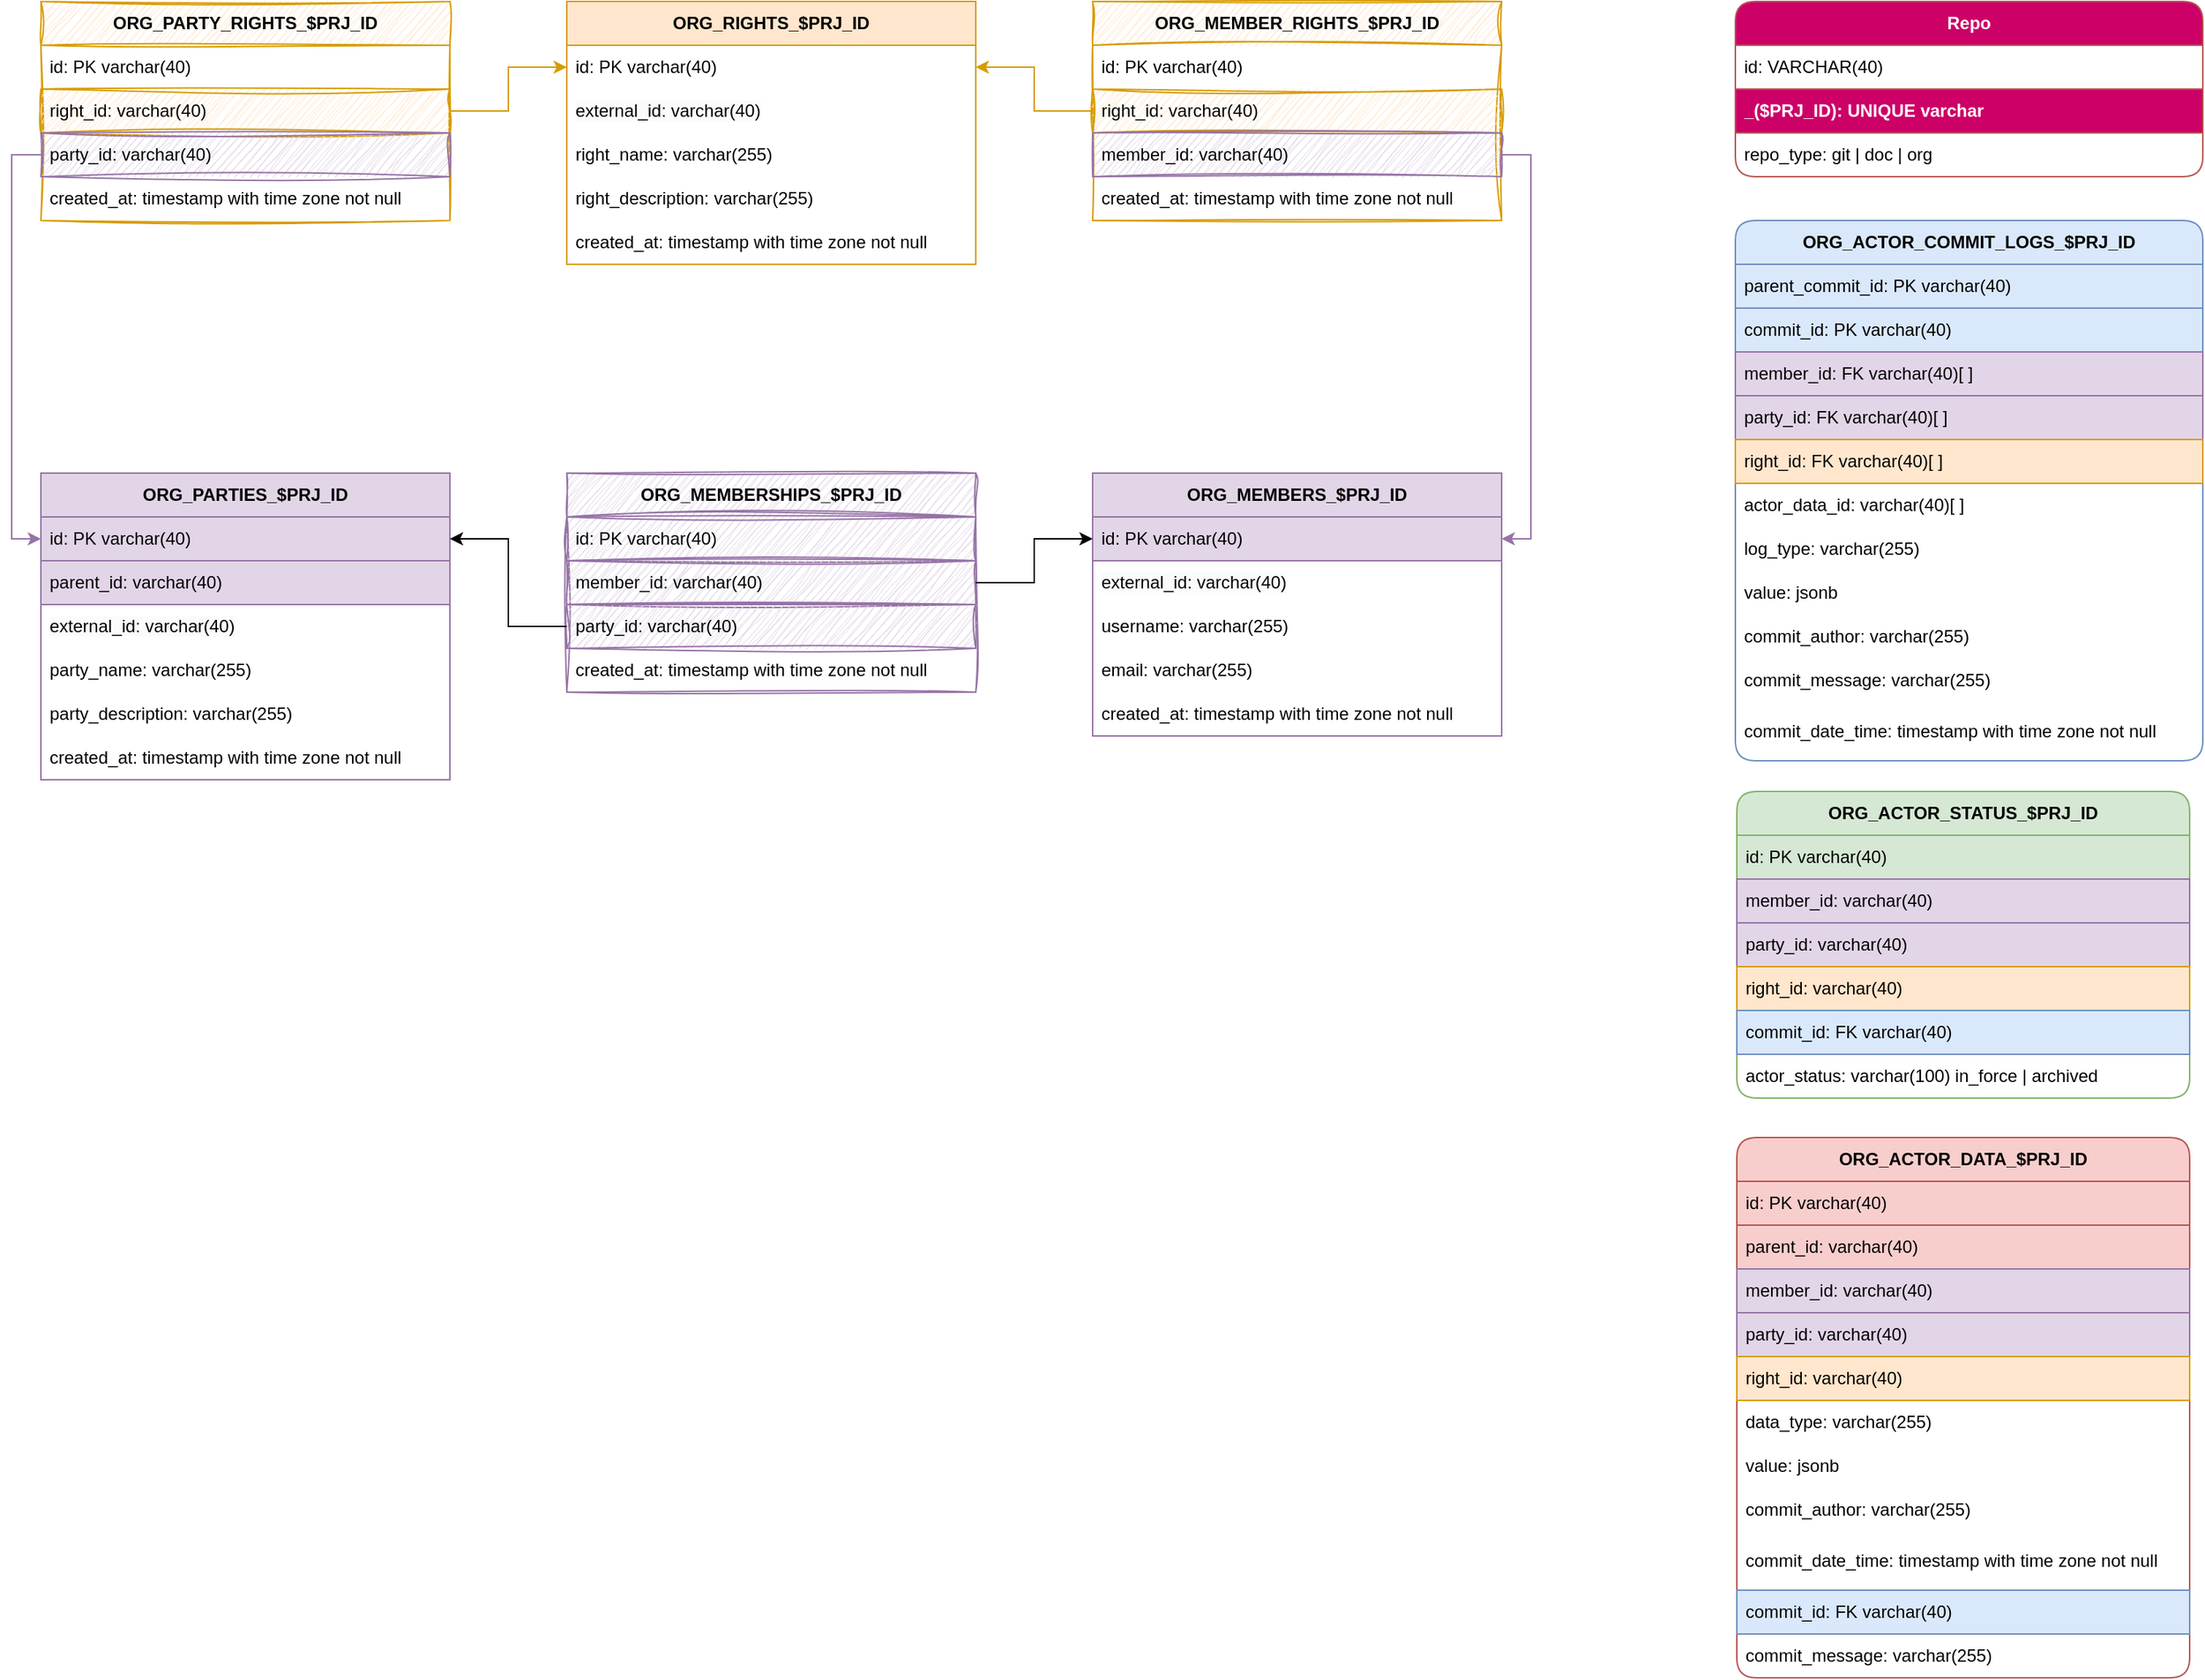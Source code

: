 <mxfile version="24.0.7" type="google">
  <diagram name="Page-1" id="aId3SpYGn_yyfB6TO5XA">
    <mxGraphModel grid="1" page="1" gridSize="10" guides="1" tooltips="1" connect="1" arrows="1" fold="1" pageScale="1" pageWidth="827" pageHeight="1169" math="0" shadow="0">
      <root>
        <mxCell id="0" />
        <mxCell id="1" parent="0" />
        <mxCell id="HaXCR05eftYZG-R4wrwo-1" value="&lt;b&gt;&lt;font color=&quot;#ffffff&quot;&gt;Repo&lt;/font&gt;&lt;/b&gt;" style="swimlane;fontStyle=0;childLayout=stackLayout;horizontal=1;startSize=30;horizontalStack=0;resizeParent=1;resizeParentMax=0;resizeLast=0;collapsible=1;marginBottom=0;whiteSpace=wrap;html=1;fillColor=#CC0066;strokeColor=#b85450;rounded=1;" vertex="1" parent="1">
          <mxGeometry x="1240" y="-630" width="320" height="120" as="geometry" />
        </mxCell>
        <mxCell id="HaXCR05eftYZG-R4wrwo-2" value="id: VARCHAR(40)" style="text;strokeColor=none;fillColor=none;align=left;verticalAlign=middle;spacingLeft=4;spacingRight=4;overflow=hidden;points=[[0,0.5],[1,0.5]];portConstraint=eastwest;rotatable=0;whiteSpace=wrap;html=1;" vertex="1" parent="HaXCR05eftYZG-R4wrwo-1">
          <mxGeometry y="30" width="320" height="30" as="geometry" />
        </mxCell>
        <mxCell id="HaXCR05eftYZG-R4wrwo-4" value="&lt;b&gt;&lt;font color=&quot;#ffffff&quot;&gt;_($PRJ_ID): UNIQUE varchar&lt;/font&gt;&lt;/b&gt;" style="text;strokeColor=#b85450;fillColor=#CC0066;align=left;verticalAlign=middle;spacingLeft=4;spacingRight=4;overflow=hidden;points=[[0,0.5],[1,0.5]];portConstraint=eastwest;rotatable=0;whiteSpace=wrap;html=1;" vertex="1" parent="HaXCR05eftYZG-R4wrwo-1">
          <mxGeometry y="60" width="320" height="30" as="geometry" />
        </mxCell>
        <mxCell id="HaXCR05eftYZG-R4wrwo-9" value="repo_type: git | doc | org" style="text;strokeColor=none;fillColor=none;align=left;verticalAlign=middle;spacingLeft=4;spacingRight=4;overflow=hidden;points=[[0,0.5],[1,0.5]];portConstraint=eastwest;rotatable=0;whiteSpace=wrap;html=1;" vertex="1" parent="HaXCR05eftYZG-R4wrwo-1">
          <mxGeometry y="90" width="320" height="30" as="geometry" />
        </mxCell>
        <mxCell id="HaXCR05eftYZG-R4wrwo-10" value="&lt;b&gt;ORG_RIGHTS_$PRJ_ID&lt;/b&gt;" style="swimlane;fontStyle=0;childLayout=stackLayout;horizontal=1;startSize=30;horizontalStack=0;resizeParent=1;resizeParentMax=0;resizeLast=0;collapsible=1;marginBottom=0;whiteSpace=wrap;html=1;fillColor=#ffe6cc;strokeColor=#d79b00;" vertex="1" parent="1">
          <mxGeometry x="440" y="-630" width="280" height="180" as="geometry" />
        </mxCell>
        <mxCell id="HaXCR05eftYZG-R4wrwo-11" value="id: PK varchar(40)" style="text;strokeColor=none;fillColor=none;align=left;verticalAlign=middle;spacingLeft=4;spacingRight=4;overflow=hidden;points=[[0,0.5],[1,0.5]];portConstraint=eastwest;rotatable=0;whiteSpace=wrap;html=1;" vertex="1" parent="HaXCR05eftYZG-R4wrwo-10">
          <mxGeometry y="30" width="280" height="30" as="geometry" />
        </mxCell>
        <mxCell id="HaXCR05eftYZG-R4wrwo-15" value="&lt;span style=&quot;color: rgb(0, 0, 0); font-family: Helvetica; font-size: 12px; font-style: normal; font-variant-ligatures: normal; font-variant-caps: normal; font-weight: 400; letter-spacing: normal; orphans: 2; text-align: left; text-indent: 0px; text-transform: none; widows: 2; word-spacing: 0px; -webkit-text-stroke-width: 0px; background-color: rgb(251, 251, 251); text-decoration-thickness: initial; text-decoration-style: initial; text-decoration-color: initial; float: none; display: inline !important;&quot;&gt;external_id: varchar(40)&lt;/span&gt;" style="text;strokeColor=none;fillColor=none;align=left;verticalAlign=middle;spacingLeft=4;spacingRight=4;overflow=hidden;points=[[0,0.5],[1,0.5]];portConstraint=eastwest;rotatable=0;whiteSpace=wrap;html=1;" vertex="1" parent="HaXCR05eftYZG-R4wrwo-10">
          <mxGeometry y="60" width="280" height="30" as="geometry" />
        </mxCell>
        <mxCell id="HaXCR05eftYZG-R4wrwo-16" value="right_name: varchar(255)" style="text;strokeColor=none;fillColor=none;align=left;verticalAlign=middle;spacingLeft=4;spacingRight=4;overflow=hidden;points=[[0,0.5],[1,0.5]];portConstraint=eastwest;rotatable=0;whiteSpace=wrap;html=1;" vertex="1" parent="HaXCR05eftYZG-R4wrwo-10">
          <mxGeometry y="90" width="280" height="30" as="geometry" />
        </mxCell>
        <mxCell id="HaXCR05eftYZG-R4wrwo-17" value="right_description: varchar(255)" style="text;strokeColor=none;fillColor=none;align=left;verticalAlign=middle;spacingLeft=4;spacingRight=4;overflow=hidden;points=[[0,0.5],[1,0.5]];portConstraint=eastwest;rotatable=0;whiteSpace=wrap;html=1;" vertex="1" parent="HaXCR05eftYZG-R4wrwo-10">
          <mxGeometry y="120" width="280" height="30" as="geometry" />
        </mxCell>
        <mxCell id="HaXCR05eftYZG-R4wrwo-18" value="created_at: timestamp with time zone not null" style="text;strokeColor=none;fillColor=none;align=left;verticalAlign=middle;spacingLeft=4;spacingRight=4;overflow=hidden;points=[[0,0.5],[1,0.5]];portConstraint=eastwest;rotatable=0;whiteSpace=wrap;html=1;" vertex="1" parent="HaXCR05eftYZG-R4wrwo-10">
          <mxGeometry y="150" width="280" height="30" as="geometry" />
        </mxCell>
        <mxCell id="HaXCR05eftYZG-R4wrwo-19" value="&lt;b&gt;ORG_PARTIES_$PRJ_ID&lt;/b&gt;" style="swimlane;fontStyle=0;childLayout=stackLayout;horizontal=1;startSize=30;horizontalStack=0;resizeParent=1;resizeParentMax=0;resizeLast=0;collapsible=1;marginBottom=0;whiteSpace=wrap;html=1;fillColor=#e1d5e7;strokeColor=#9673a6;" vertex="1" parent="1">
          <mxGeometry x="80" y="-307" width="280" height="210" as="geometry" />
        </mxCell>
        <mxCell id="HaXCR05eftYZG-R4wrwo-20" value="id: PK varchar(40)" style="text;strokeColor=#9673a6;fillColor=#e1d5e7;align=left;verticalAlign=middle;spacingLeft=4;spacingRight=4;overflow=hidden;points=[[0,0.5],[1,0.5]];portConstraint=eastwest;rotatable=0;whiteSpace=wrap;html=1;" vertex="1" parent="HaXCR05eftYZG-R4wrwo-19">
          <mxGeometry y="30" width="280" height="30" as="geometry" />
        </mxCell>
        <mxCell id="HaXCR05eftYZG-R4wrwo-26" value="parent_id: varchar(40)" style="text;strokeColor=#9673a6;fillColor=#e1d5e7;align=left;verticalAlign=middle;spacingLeft=4;spacingRight=4;overflow=hidden;points=[[0,0.5],[1,0.5]];portConstraint=eastwest;rotatable=0;whiteSpace=wrap;html=1;" vertex="1" parent="HaXCR05eftYZG-R4wrwo-19">
          <mxGeometry y="60" width="280" height="30" as="geometry" />
        </mxCell>
        <mxCell id="HaXCR05eftYZG-R4wrwo-22" value="&lt;span style=&quot;color: rgb(0, 0, 0); font-family: Helvetica; font-size: 12px; font-style: normal; font-variant-ligatures: normal; font-variant-caps: normal; font-weight: 400; letter-spacing: normal; orphans: 2; text-align: left; text-indent: 0px; text-transform: none; widows: 2; word-spacing: 0px; -webkit-text-stroke-width: 0px; background-color: rgb(251, 251, 251); text-decoration-thickness: initial; text-decoration-style: initial; text-decoration-color: initial; float: none; display: inline !important;&quot;&gt;external_id: varchar(40)&lt;/span&gt;" style="text;strokeColor=none;fillColor=none;align=left;verticalAlign=middle;spacingLeft=4;spacingRight=4;overflow=hidden;points=[[0,0.5],[1,0.5]];portConstraint=eastwest;rotatable=0;whiteSpace=wrap;html=1;" vertex="1" parent="HaXCR05eftYZG-R4wrwo-19">
          <mxGeometry y="90" width="280" height="30" as="geometry" />
        </mxCell>
        <mxCell id="HaXCR05eftYZG-R4wrwo-23" value="party_name: varchar(255)" style="text;strokeColor=none;fillColor=none;align=left;verticalAlign=middle;spacingLeft=4;spacingRight=4;overflow=hidden;points=[[0,0.5],[1,0.5]];portConstraint=eastwest;rotatable=0;whiteSpace=wrap;html=1;" vertex="1" parent="HaXCR05eftYZG-R4wrwo-19">
          <mxGeometry y="120" width="280" height="30" as="geometry" />
        </mxCell>
        <mxCell id="HaXCR05eftYZG-R4wrwo-24" value="party_description: varchar(255)" style="text;strokeColor=none;fillColor=none;align=left;verticalAlign=middle;spacingLeft=4;spacingRight=4;overflow=hidden;points=[[0,0.5],[1,0.5]];portConstraint=eastwest;rotatable=0;whiteSpace=wrap;html=1;" vertex="1" parent="HaXCR05eftYZG-R4wrwo-19">
          <mxGeometry y="150" width="280" height="30" as="geometry" />
        </mxCell>
        <mxCell id="HaXCR05eftYZG-R4wrwo-25" value="created_at: timestamp with time zone not null" style="text;strokeColor=none;fillColor=none;align=left;verticalAlign=middle;spacingLeft=4;spacingRight=4;overflow=hidden;points=[[0,0.5],[1,0.5]];portConstraint=eastwest;rotatable=0;whiteSpace=wrap;html=1;" vertex="1" parent="HaXCR05eftYZG-R4wrwo-19">
          <mxGeometry y="180" width="280" height="30" as="geometry" />
        </mxCell>
        <mxCell id="HaXCR05eftYZG-R4wrwo-27" value="&lt;b&gt;ORG_PARTY_RIGHTS_$PRJ_ID&lt;/b&gt;" style="swimlane;fontStyle=0;childLayout=stackLayout;horizontal=1;startSize=30;horizontalStack=0;resizeParent=1;resizeParentMax=0;resizeLast=0;collapsible=1;marginBottom=0;whiteSpace=wrap;html=1;fillColor=#ffe6cc;strokeColor=#d79b00;sketch=1;curveFitting=1;jiggle=2;" vertex="1" parent="1">
          <mxGeometry x="80" y="-630" width="280" height="150" as="geometry" />
        </mxCell>
        <mxCell id="HaXCR05eftYZG-R4wrwo-28" value="id: PK varchar(40)" style="text;strokeColor=none;fillColor=none;align=left;verticalAlign=middle;spacingLeft=4;spacingRight=4;overflow=hidden;points=[[0,0.5],[1,0.5]];portConstraint=eastwest;rotatable=0;whiteSpace=wrap;html=1;sketch=1;curveFitting=1;jiggle=2;" vertex="1" parent="HaXCR05eftYZG-R4wrwo-27">
          <mxGeometry y="30" width="280" height="30" as="geometry" />
        </mxCell>
        <mxCell id="HaXCR05eftYZG-R4wrwo-32" value="right_id: varchar(40)" style="text;strokeColor=#d79b00;fillColor=#ffe6cc;align=left;verticalAlign=middle;spacingLeft=4;spacingRight=4;overflow=hidden;points=[[0,0.5],[1,0.5]];portConstraint=eastwest;rotatable=0;whiteSpace=wrap;html=1;sketch=1;curveFitting=1;jiggle=2;" vertex="1" parent="HaXCR05eftYZG-R4wrwo-27">
          <mxGeometry y="60" width="280" height="30" as="geometry" />
        </mxCell>
        <mxCell id="HaXCR05eftYZG-R4wrwo-31" value="party_id: varchar(40)" style="text;strokeColor=#9673a6;fillColor=#e1d5e7;align=left;verticalAlign=middle;spacingLeft=4;spacingRight=4;overflow=hidden;points=[[0,0.5],[1,0.5]];portConstraint=eastwest;rotatable=0;whiteSpace=wrap;html=1;sketch=1;curveFitting=1;jiggle=2;" vertex="1" parent="HaXCR05eftYZG-R4wrwo-27">
          <mxGeometry y="90" width="280" height="30" as="geometry" />
        </mxCell>
        <mxCell id="HaXCR05eftYZG-R4wrwo-34" value="created_at: timestamp with time zone not null" style="text;strokeColor=none;fillColor=none;align=left;verticalAlign=middle;spacingLeft=4;spacingRight=4;overflow=hidden;points=[[0,0.5],[1,0.5]];portConstraint=eastwest;rotatable=0;whiteSpace=wrap;html=1;sketch=1;curveFitting=1;jiggle=2;" vertex="1" parent="HaXCR05eftYZG-R4wrwo-27">
          <mxGeometry y="120" width="280" height="30" as="geometry" />
        </mxCell>
        <mxCell id="HaXCR05eftYZG-R4wrwo-35" value="&lt;b&gt;ORG_MEMBERS_$PRJ_ID&lt;/b&gt;" style="swimlane;fontStyle=0;childLayout=stackLayout;horizontal=1;startSize=30;horizontalStack=0;resizeParent=1;resizeParentMax=0;resizeLast=0;collapsible=1;marginBottom=0;whiteSpace=wrap;html=1;fillColor=#e1d5e7;strokeColor=#9673a6;" vertex="1" parent="1">
          <mxGeometry x="800" y="-307" width="280" height="180" as="geometry" />
        </mxCell>
        <mxCell id="HaXCR05eftYZG-R4wrwo-36" value="id: PK varchar(40)" style="text;strokeColor=#9673a6;fillColor=#e1d5e7;align=left;verticalAlign=middle;spacingLeft=4;spacingRight=4;overflow=hidden;points=[[0,0.5],[1,0.5]];portConstraint=eastwest;rotatable=0;whiteSpace=wrap;html=1;" vertex="1" parent="HaXCR05eftYZG-R4wrwo-35">
          <mxGeometry y="30" width="280" height="30" as="geometry" />
        </mxCell>
        <mxCell id="HaXCR05eftYZG-R4wrwo-41" value="&lt;span style=&quot;color: rgb(0, 0, 0); font-family: Helvetica; font-size: 12px; font-style: normal; font-variant-ligatures: normal; font-variant-caps: normal; font-weight: 400; letter-spacing: normal; orphans: 2; text-align: left; text-indent: 0px; text-transform: none; widows: 2; word-spacing: 0px; -webkit-text-stroke-width: 0px; background-color: rgb(251, 251, 251); text-decoration-thickness: initial; text-decoration-style: initial; text-decoration-color: initial; float: none; display: inline !important;&quot;&gt;external_id: varchar(40)&lt;/span&gt;" style="text;strokeColor=none;fillColor=none;align=left;verticalAlign=middle;spacingLeft=4;spacingRight=4;overflow=hidden;points=[[0,0.5],[1,0.5]];portConstraint=eastwest;rotatable=0;whiteSpace=wrap;html=1;" vertex="1" parent="HaXCR05eftYZG-R4wrwo-35">
          <mxGeometry y="60" width="280" height="30" as="geometry" />
        </mxCell>
        <mxCell id="HaXCR05eftYZG-R4wrwo-38" value="username: varchar(255)" style="text;strokeColor=none;fillColor=none;align=left;verticalAlign=middle;spacingLeft=4;spacingRight=4;overflow=hidden;points=[[0,0.5],[1,0.5]];portConstraint=eastwest;rotatable=0;whiteSpace=wrap;html=1;" vertex="1" parent="HaXCR05eftYZG-R4wrwo-35">
          <mxGeometry y="90" width="280" height="30" as="geometry" />
        </mxCell>
        <mxCell id="HaXCR05eftYZG-R4wrwo-39" value="email: varchar(255)" style="text;strokeColor=none;fillColor=none;align=left;verticalAlign=middle;spacingLeft=4;spacingRight=4;overflow=hidden;points=[[0,0.5],[1,0.5]];portConstraint=eastwest;rotatable=0;whiteSpace=wrap;html=1;" vertex="1" parent="HaXCR05eftYZG-R4wrwo-35">
          <mxGeometry y="120" width="280" height="30" as="geometry" />
        </mxCell>
        <mxCell id="HaXCR05eftYZG-R4wrwo-40" value="created_at: timestamp with time zone not null" style="text;strokeColor=none;fillColor=none;align=left;verticalAlign=middle;spacingLeft=4;spacingRight=4;overflow=hidden;points=[[0,0.5],[1,0.5]];portConstraint=eastwest;rotatable=0;whiteSpace=wrap;html=1;" vertex="1" parent="HaXCR05eftYZG-R4wrwo-35">
          <mxGeometry y="150" width="280" height="30" as="geometry" />
        </mxCell>
        <mxCell id="HaXCR05eftYZG-R4wrwo-42" value="&lt;b&gt;ORG_MEMBER_RIGHTS_$PRJ_ID&lt;/b&gt;" style="swimlane;fontStyle=0;childLayout=stackLayout;horizontal=1;startSize=30;horizontalStack=0;resizeParent=1;resizeParentMax=0;resizeLast=0;collapsible=1;marginBottom=0;whiteSpace=wrap;html=1;fillColor=#ffe6cc;strokeColor=#d79b00;sketch=1;curveFitting=1;jiggle=2;" vertex="1" parent="1">
          <mxGeometry x="800" y="-630" width="280" height="150" as="geometry" />
        </mxCell>
        <mxCell id="HaXCR05eftYZG-R4wrwo-43" value="id: PK varchar(40)" style="text;strokeColor=none;fillColor=none;align=left;verticalAlign=middle;spacingLeft=4;spacingRight=4;overflow=hidden;points=[[0,0.5],[1,0.5]];portConstraint=eastwest;rotatable=0;whiteSpace=wrap;html=1;sketch=1;curveFitting=1;jiggle=2;" vertex="1" parent="HaXCR05eftYZG-R4wrwo-42">
          <mxGeometry y="30" width="280" height="30" as="geometry" />
        </mxCell>
        <mxCell id="HaXCR05eftYZG-R4wrwo-46" value="right_id: varchar(40)" style="text;strokeColor=#d79b00;fillColor=#ffe6cc;align=left;verticalAlign=middle;spacingLeft=4;spacingRight=4;overflow=hidden;points=[[0,0.5],[1,0.5]];portConstraint=eastwest;rotatable=0;whiteSpace=wrap;html=1;sketch=1;curveFitting=1;jiggle=2;" vertex="1" parent="HaXCR05eftYZG-R4wrwo-42">
          <mxGeometry y="60" width="280" height="30" as="geometry" />
        </mxCell>
        <mxCell id="HaXCR05eftYZG-R4wrwo-45" value="&lt;span style=&quot;color: rgb(0, 0, 0); font-family: Helvetica; font-size: 12px; font-style: normal; font-variant-ligatures: normal; font-variant-caps: normal; font-weight: 400; letter-spacing: normal; orphans: 2; text-align: left; text-indent: 0px; text-transform: none; widows: 2; word-spacing: 0px; -webkit-text-stroke-width: 0px; text-decoration-thickness: initial; text-decoration-style: initial; text-decoration-color: initial; float: none; display: inline !important;&quot;&gt;member_id: varchar(40)&lt;/span&gt;" style="text;strokeColor=#9673a6;fillColor=#e1d5e7;align=left;verticalAlign=middle;spacingLeft=4;spacingRight=4;overflow=hidden;points=[[0,0.5],[1,0.5]];portConstraint=eastwest;rotatable=0;whiteSpace=wrap;html=1;sketch=1;curveFitting=1;jiggle=2;" vertex="1" parent="HaXCR05eftYZG-R4wrwo-42">
          <mxGeometry y="90" width="280" height="30" as="geometry" />
        </mxCell>
        <mxCell id="HaXCR05eftYZG-R4wrwo-48" value="created_at: timestamp with time zone not null" style="text;strokeColor=none;fillColor=none;align=left;verticalAlign=middle;spacingLeft=4;spacingRight=4;overflow=hidden;points=[[0,0.5],[1,0.5]];portConstraint=eastwest;rotatable=0;whiteSpace=wrap;html=1;sketch=1;curveFitting=1;jiggle=2;" vertex="1" parent="HaXCR05eftYZG-R4wrwo-42">
          <mxGeometry y="120" width="280" height="30" as="geometry" />
        </mxCell>
        <mxCell id="HaXCR05eftYZG-R4wrwo-55" value="&lt;b&gt;ORG_ACTOR_STATUS_$PRJ_ID&lt;/b&gt;" style="swimlane;fontStyle=0;childLayout=stackLayout;horizontal=1;startSize=30;horizontalStack=0;resizeParent=1;resizeParentMax=0;resizeLast=0;collapsible=1;marginBottom=0;whiteSpace=wrap;html=1;fillColor=#d5e8d4;strokeColor=#82b366;rounded=1;" vertex="1" parent="1">
          <mxGeometry x="1241" y="-89" width="310" height="210" as="geometry" />
        </mxCell>
        <mxCell id="HaXCR05eftYZG-R4wrwo-56" value="id: PK varchar(40)" style="text;strokeColor=#82b366;fillColor=#d5e8d4;align=left;verticalAlign=middle;spacingLeft=4;spacingRight=4;overflow=hidden;points=[[0,0.5],[1,0.5]];portConstraint=eastwest;rotatable=0;whiteSpace=wrap;html=1;" vertex="1" parent="HaXCR05eftYZG-R4wrwo-55">
          <mxGeometry y="30" width="310" height="30" as="geometry" />
        </mxCell>
        <mxCell id="HaXCR05eftYZG-R4wrwo-58" value="&lt;span style=&quot;color: rgb(0, 0, 0); font-family: Helvetica; font-size: 12px; font-style: normal; font-variant-ligatures: normal; font-variant-caps: normal; font-weight: 400; letter-spacing: normal; orphans: 2; text-align: left; text-indent: 0px; text-transform: none; widows: 2; word-spacing: 0px; -webkit-text-stroke-width: 0px; text-decoration-thickness: initial; text-decoration-style: initial; text-decoration-color: initial; float: none; display: inline !important;&quot;&gt;member_id: varchar(40)&lt;/span&gt;" style="text;strokeColor=#9673a6;fillColor=#e1d5e7;align=left;verticalAlign=middle;spacingLeft=4;spacingRight=4;overflow=hidden;points=[[0,0.5],[1,0.5]];portConstraint=eastwest;rotatable=0;whiteSpace=wrap;html=1;" vertex="1" parent="HaXCR05eftYZG-R4wrwo-55">
          <mxGeometry y="60" width="310" height="30" as="geometry" />
        </mxCell>
        <mxCell id="HaXCR05eftYZG-R4wrwo-59" value="party_id: varchar(40)" style="text;strokeColor=#9673a6;fillColor=#e1d5e7;align=left;verticalAlign=middle;spacingLeft=4;spacingRight=4;overflow=hidden;points=[[0,0.5],[1,0.5]];portConstraint=eastwest;rotatable=0;whiteSpace=wrap;html=1;" vertex="1" parent="HaXCR05eftYZG-R4wrwo-55">
          <mxGeometry y="90" width="310" height="30" as="geometry" />
        </mxCell>
        <mxCell id="HaXCR05eftYZG-R4wrwo-62" value="&lt;span style=&quot;color: rgb(0, 0, 0); font-family: Helvetica; font-size: 12px; font-style: normal; font-variant-ligatures: normal; font-variant-caps: normal; font-weight: 400; letter-spacing: normal; orphans: 2; text-align: left; text-indent: 0px; text-transform: none; widows: 2; word-spacing: 0px; -webkit-text-stroke-width: 0px; text-decoration-thickness: initial; text-decoration-style: initial; text-decoration-color: initial; float: none; display: inline !important;&quot;&gt;right_id: varchar(40)&lt;/span&gt;" style="text;strokeColor=#d79b00;fillColor=#ffe6cc;align=left;verticalAlign=middle;spacingLeft=4;spacingRight=4;overflow=hidden;points=[[0,0.5],[1,0.5]];portConstraint=eastwest;rotatable=0;whiteSpace=wrap;html=1;" vertex="1" parent="HaXCR05eftYZG-R4wrwo-55">
          <mxGeometry y="120" width="310" height="30" as="geometry" />
        </mxCell>
        <mxCell id="HaXCR05eftYZG-R4wrwo-57" value="commit_id: FK varchar(40)" style="text;strokeColor=#6c8ebf;fillColor=#dae8fc;align=left;verticalAlign=middle;spacingLeft=4;spacingRight=4;overflow=hidden;points=[[0,0.5],[1,0.5]];portConstraint=eastwest;rotatable=0;whiteSpace=wrap;html=1;" vertex="1" parent="HaXCR05eftYZG-R4wrwo-55">
          <mxGeometry y="150" width="310" height="30" as="geometry" />
        </mxCell>
        <mxCell id="HaXCR05eftYZG-R4wrwo-61" value="actor_status: varchar(100) in_force | archived" style="text;strokeColor=none;fillColor=none;align=left;verticalAlign=middle;spacingLeft=4;spacingRight=4;overflow=hidden;points=[[0,0.5],[1,0.5]];portConstraint=eastwest;rotatable=0;whiteSpace=wrap;html=1;" vertex="1" parent="HaXCR05eftYZG-R4wrwo-55">
          <mxGeometry y="180" width="310" height="30" as="geometry" />
        </mxCell>
        <mxCell id="HaXCR05eftYZG-R4wrwo-63" value="&lt;b&gt;ORG_ACTOR_DATA_$PRJ_ID&lt;/b&gt;" style="swimlane;fontStyle=0;childLayout=stackLayout;horizontal=1;startSize=30;horizontalStack=0;resizeParent=1;resizeParentMax=0;resizeLast=0;collapsible=1;marginBottom=0;whiteSpace=wrap;html=1;fillColor=#f8cecc;strokeColor=#b85450;rounded=1;" vertex="1" parent="1">
          <mxGeometry x="1241" y="148" width="310" height="370" as="geometry" />
        </mxCell>
        <mxCell id="HaXCR05eftYZG-R4wrwo-64" value="id: PK varchar(40)" style="text;strokeColor=#b85450;fillColor=#f8cecc;align=left;verticalAlign=middle;spacingLeft=4;spacingRight=4;overflow=hidden;points=[[0,0.5],[1,0.5]];portConstraint=eastwest;rotatable=0;whiteSpace=wrap;html=1;" vertex="1" parent="HaXCR05eftYZG-R4wrwo-63">
          <mxGeometry y="30" width="310" height="30" as="geometry" />
        </mxCell>
        <mxCell id="HaXCR05eftYZG-R4wrwo-82" value="parent_id: varchar(40)" style="text;strokeColor=#b85450;fillColor=#f8cecc;align=left;verticalAlign=middle;spacingLeft=4;spacingRight=4;overflow=hidden;points=[[0,0.5],[1,0.5]];portConstraint=eastwest;rotatable=0;whiteSpace=wrap;html=1;" vertex="1" parent="HaXCR05eftYZG-R4wrwo-63">
          <mxGeometry y="60" width="310" height="30" as="geometry" />
        </mxCell>
        <mxCell id="HaXCR05eftYZG-R4wrwo-66" value="&lt;span style=&quot;color: rgb(0, 0, 0); font-family: Helvetica; font-size: 12px; font-style: normal; font-variant-ligatures: normal; font-variant-caps: normal; font-weight: 400; letter-spacing: normal; orphans: 2; text-align: left; text-indent: 0px; text-transform: none; widows: 2; word-spacing: 0px; -webkit-text-stroke-width: 0px; text-decoration-thickness: initial; text-decoration-style: initial; text-decoration-color: initial; float: none; display: inline !important;&quot;&gt;member_id: varchar(40)&lt;/span&gt;" style="text;strokeColor=#9673a6;fillColor=#e1d5e7;align=left;verticalAlign=middle;spacingLeft=4;spacingRight=4;overflow=hidden;points=[[0,0.5],[1,0.5]];portConstraint=eastwest;rotatable=0;whiteSpace=wrap;html=1;" vertex="1" parent="HaXCR05eftYZG-R4wrwo-63">
          <mxGeometry y="90" width="310" height="30" as="geometry" />
        </mxCell>
        <mxCell id="HaXCR05eftYZG-R4wrwo-68" value="party_id: varchar(40)" style="text;strokeColor=#9673a6;fillColor=#e1d5e7;align=left;verticalAlign=middle;spacingLeft=4;spacingRight=4;overflow=hidden;points=[[0,0.5],[1,0.5]];portConstraint=eastwest;rotatable=0;whiteSpace=wrap;html=1;" vertex="1" parent="HaXCR05eftYZG-R4wrwo-63">
          <mxGeometry y="120" width="310" height="30" as="geometry" />
        </mxCell>
        <mxCell id="HaXCR05eftYZG-R4wrwo-67" value="&lt;span style=&quot;color: rgb(0, 0, 0); font-family: Helvetica; font-size: 12px; font-style: normal; font-variant-ligatures: normal; font-variant-caps: normal; font-weight: 400; letter-spacing: normal; orphans: 2; text-align: left; text-indent: 0px; text-transform: none; widows: 2; word-spacing: 0px; -webkit-text-stroke-width: 0px; text-decoration-thickness: initial; text-decoration-style: initial; text-decoration-color: initial; float: none; display: inline !important;&quot;&gt;right_id: varchar(40)&lt;/span&gt;" style="text;strokeColor=#d79b00;fillColor=#ffe6cc;align=left;verticalAlign=middle;spacingLeft=4;spacingRight=4;overflow=hidden;points=[[0,0.5],[1,0.5]];portConstraint=eastwest;rotatable=0;whiteSpace=wrap;html=1;" vertex="1" parent="HaXCR05eftYZG-R4wrwo-63">
          <mxGeometry y="150" width="310" height="30" as="geometry" />
        </mxCell>
        <mxCell id="HaXCR05eftYZG-R4wrwo-83" value="data_type: varchar(255)" style="text;strokeColor=none;fillColor=none;align=left;verticalAlign=middle;spacingLeft=4;spacingRight=4;overflow=hidden;points=[[0,0.5],[1,0.5]];portConstraint=eastwest;rotatable=0;whiteSpace=wrap;html=1;" vertex="1" parent="HaXCR05eftYZG-R4wrwo-63">
          <mxGeometry y="180" width="310" height="30" as="geometry" />
        </mxCell>
        <mxCell id="HaXCR05eftYZG-R4wrwo-69" value="value: jsonb" style="text;strokeColor=none;fillColor=none;align=left;verticalAlign=middle;spacingLeft=4;spacingRight=4;overflow=hidden;points=[[0,0.5],[1,0.5]];portConstraint=eastwest;rotatable=0;whiteSpace=wrap;html=1;" vertex="1" parent="HaXCR05eftYZG-R4wrwo-63">
          <mxGeometry y="210" width="310" height="30" as="geometry" />
        </mxCell>
        <mxCell id="HaXCR05eftYZG-R4wrwo-85" value="commit_author: varchar(255)" style="text;strokeColor=none;fillColor=none;align=left;verticalAlign=middle;spacingLeft=4;spacingRight=4;overflow=hidden;points=[[0,0.5],[1,0.5]];portConstraint=eastwest;rotatable=0;whiteSpace=wrap;html=1;" vertex="1" parent="HaXCR05eftYZG-R4wrwo-63">
          <mxGeometry y="240" width="310" height="30" as="geometry" />
        </mxCell>
        <mxCell id="HaXCR05eftYZG-R4wrwo-87" value="commit_date_time: timestamp with time zone not null" style="text;strokeColor=none;fillColor=none;align=left;verticalAlign=middle;spacingLeft=4;spacingRight=4;overflow=hidden;points=[[0,0.5],[1,0.5]];portConstraint=eastwest;rotatable=0;whiteSpace=wrap;html=1;" vertex="1" parent="HaXCR05eftYZG-R4wrwo-63">
          <mxGeometry y="270" width="310" height="40" as="geometry" />
        </mxCell>
        <mxCell id="HaXCR05eftYZG-R4wrwo-65" value="commit_id: FK varchar(40)" style="text;strokeColor=#6c8ebf;fillColor=#dae8fc;align=left;verticalAlign=middle;spacingLeft=4;spacingRight=4;overflow=hidden;points=[[0,0.5],[1,0.5]];portConstraint=eastwest;rotatable=0;whiteSpace=wrap;html=1;" vertex="1" parent="HaXCR05eftYZG-R4wrwo-63">
          <mxGeometry y="310" width="310" height="30" as="geometry" />
        </mxCell>
        <mxCell id="HaXCR05eftYZG-R4wrwo-86" value="commit_message: varchar(255)" style="text;strokeColor=none;fillColor=none;align=left;verticalAlign=middle;spacingLeft=4;spacingRight=4;overflow=hidden;points=[[0,0.5],[1,0.5]];portConstraint=eastwest;rotatable=0;whiteSpace=wrap;html=1;" vertex="1" parent="HaXCR05eftYZG-R4wrwo-63">
          <mxGeometry y="340" width="310" height="30" as="geometry" />
        </mxCell>
        <mxCell id="HaXCR05eftYZG-R4wrwo-70" value="&lt;b&gt;ORG_ACTOR_COMMIT_LOGS_$PRJ_ID&lt;/b&gt;" style="swimlane;fontStyle=0;childLayout=stackLayout;horizontal=1;startSize=30;horizontalStack=0;resizeParent=1;resizeParentMax=0;resizeLast=0;collapsible=1;marginBottom=0;whiteSpace=wrap;html=1;fillColor=#dae8fc;strokeColor=#6c8ebf;glass=0;rounded=1;" vertex="1" parent="1">
          <mxGeometry x="1240" y="-480" width="320" height="370" as="geometry" />
        </mxCell>
        <mxCell id="HaXCR05eftYZG-R4wrwo-72" value="parent_commit_id: PK varchar(40)" style="text;strokeColor=#6c8ebf;fillColor=#dae8fc;align=left;verticalAlign=middle;spacingLeft=4;spacingRight=4;overflow=hidden;points=[[0,0.5],[1,0.5]];portConstraint=eastwest;rotatable=0;whiteSpace=wrap;html=1;" vertex="1" parent="HaXCR05eftYZG-R4wrwo-70">
          <mxGeometry y="30" width="320" height="30" as="geometry" />
        </mxCell>
        <mxCell id="HaXCR05eftYZG-R4wrwo-122" value="commit_id: PK varchar(40)" style="text;strokeColor=#6c8ebf;fillColor=#dae8fc;align=left;verticalAlign=middle;spacingLeft=4;spacingRight=4;overflow=hidden;points=[[0,0.5],[1,0.5]];portConstraint=eastwest;rotatable=0;whiteSpace=wrap;html=1;" vertex="1" parent="HaXCR05eftYZG-R4wrwo-70">
          <mxGeometry y="60" width="320" height="30" as="geometry" />
        </mxCell>
        <mxCell id="HaXCR05eftYZG-R4wrwo-73" value="&lt;span style=&quot;color: rgb(0, 0, 0); font-family: Helvetica; font-size: 12px; font-style: normal; font-variant-ligatures: normal; font-variant-caps: normal; font-weight: 400; letter-spacing: normal; orphans: 2; text-align: left; text-indent: 0px; text-transform: none; widows: 2; word-spacing: 0px; -webkit-text-stroke-width: 0px; text-decoration-thickness: initial; text-decoration-style: initial; text-decoration-color: initial; float: none; display: inline !important;&quot;&gt;member_id: FK varchar(40)[ ]&amp;nbsp;&lt;/span&gt;" style="text;strokeColor=#9673a6;fillColor=#e1d5e7;align=left;verticalAlign=middle;spacingLeft=4;spacingRight=4;overflow=hidden;points=[[0,0.5],[1,0.5]];portConstraint=eastwest;rotatable=0;whiteSpace=wrap;html=1;" vertex="1" parent="HaXCR05eftYZG-R4wrwo-70">
          <mxGeometry y="90" width="320" height="30" as="geometry" />
        </mxCell>
        <mxCell id="HaXCR05eftYZG-R4wrwo-75" value="party_id: FK varchar(40)[ ]&amp;nbsp;" style="text;strokeColor=#9673a6;fillColor=#e1d5e7;align=left;verticalAlign=middle;spacingLeft=4;spacingRight=4;overflow=hidden;points=[[0,0.5],[1,0.5]];portConstraint=eastwest;rotatable=0;whiteSpace=wrap;html=1;" vertex="1" parent="HaXCR05eftYZG-R4wrwo-70">
          <mxGeometry y="120" width="320" height="30" as="geometry" />
        </mxCell>
        <mxCell id="HaXCR05eftYZG-R4wrwo-74" value="&lt;span style=&quot;color: rgb(0, 0, 0); font-family: Helvetica; font-size: 12px; font-style: normal; font-variant-ligatures: normal; font-variant-caps: normal; font-weight: 400; letter-spacing: normal; orphans: 2; text-align: left; text-indent: 0px; text-transform: none; widows: 2; word-spacing: 0px; -webkit-text-stroke-width: 0px; text-decoration-thickness: initial; text-decoration-style: initial; text-decoration-color: initial; float: none; display: inline !important;&quot;&gt;right_id: FK varchar(40)&lt;/span&gt;[ ]&amp;nbsp;" style="text;strokeColor=#d79b00;fillColor=#ffe6cc;align=left;verticalAlign=middle;spacingLeft=4;spacingRight=4;overflow=hidden;points=[[0,0.5],[1,0.5]];portConstraint=eastwest;rotatable=0;whiteSpace=wrap;html=1;" vertex="1" parent="HaXCR05eftYZG-R4wrwo-70">
          <mxGeometry y="150" width="320" height="30" as="geometry" />
        </mxCell>
        <mxCell id="HaXCR05eftYZG-R4wrwo-78" value="actor_data_id: varchar(40)[ ]&amp;nbsp;" style="text;strokeColor=none;fillColor=none;align=left;verticalAlign=middle;spacingLeft=4;spacingRight=4;overflow=hidden;points=[[0,0.5],[1,0.5]];portConstraint=eastwest;rotatable=0;whiteSpace=wrap;html=1;" vertex="1" parent="HaXCR05eftYZG-R4wrwo-70">
          <mxGeometry y="180" width="320" height="30" as="geometry" />
        </mxCell>
        <mxCell id="HaXCR05eftYZG-R4wrwo-77" value="log_type: varchar(255)&amp;nbsp;" style="text;strokeColor=none;fillColor=none;align=left;verticalAlign=middle;spacingLeft=4;spacingRight=4;overflow=hidden;points=[[0,0.5],[1,0.5]];portConstraint=eastwest;rotatable=0;whiteSpace=wrap;html=1;" vertex="1" parent="HaXCR05eftYZG-R4wrwo-70">
          <mxGeometry y="210" width="320" height="30" as="geometry" />
        </mxCell>
        <mxCell id="HaXCR05eftYZG-R4wrwo-79" value="value: jsonb&amp;nbsp;" style="text;strokeColor=none;fillColor=none;align=left;verticalAlign=middle;spacingLeft=4;spacingRight=4;overflow=hidden;points=[[0,0.5],[1,0.5]];portConstraint=eastwest;rotatable=0;whiteSpace=wrap;html=1;" vertex="1" parent="HaXCR05eftYZG-R4wrwo-70">
          <mxGeometry y="240" width="320" height="30" as="geometry" />
        </mxCell>
        <mxCell id="HaXCR05eftYZG-R4wrwo-80" value="commit_author: varchar(255)" style="text;strokeColor=none;fillColor=none;align=left;verticalAlign=middle;spacingLeft=4;spacingRight=4;overflow=hidden;points=[[0,0.5],[1,0.5]];portConstraint=eastwest;rotatable=0;whiteSpace=wrap;html=1;" vertex="1" parent="HaXCR05eftYZG-R4wrwo-70">
          <mxGeometry y="270" width="320" height="30" as="geometry" />
        </mxCell>
        <mxCell id="HaXCR05eftYZG-R4wrwo-81" value="commit_message: varchar(255)" style="text;strokeColor=none;fillColor=none;align=left;verticalAlign=middle;spacingLeft=4;spacingRight=4;overflow=hidden;points=[[0,0.5],[1,0.5]];portConstraint=eastwest;rotatable=0;whiteSpace=wrap;html=1;" vertex="1" parent="HaXCR05eftYZG-R4wrwo-70">
          <mxGeometry y="300" width="320" height="30" as="geometry" />
        </mxCell>
        <mxCell id="HaXCR05eftYZG-R4wrwo-76" value="commit_date_time: timestamp with time zone not null" style="text;strokeColor=none;fillColor=none;align=left;verticalAlign=middle;spacingLeft=4;spacingRight=4;overflow=hidden;points=[[0,0.5],[1,0.5]];portConstraint=eastwest;rotatable=0;whiteSpace=wrap;html=1;" vertex="1" parent="HaXCR05eftYZG-R4wrwo-70">
          <mxGeometry y="330" width="320" height="40" as="geometry" />
        </mxCell>
        <mxCell id="HaXCR05eftYZG-R4wrwo-49" value="&lt;b&gt;ORG_MEMBERSHIPS_$PRJ_ID&lt;/b&gt;" style="swimlane;fontStyle=0;childLayout=stackLayout;horizontal=1;startSize=30;horizontalStack=0;resizeParent=1;resizeParentMax=0;resizeLast=0;collapsible=1;marginBottom=0;whiteSpace=wrap;html=1;fillColor=#e1d5e7;strokeColor=#9673a6;sketch=1;curveFitting=1;jiggle=2;" vertex="1" parent="1">
          <mxGeometry x="440" y="-307" width="280" height="150" as="geometry" />
        </mxCell>
        <mxCell id="HaXCR05eftYZG-R4wrwo-50" value="id: PK varchar(40)" style="text;strokeColor=#9673a6;fillColor=#e1d5e7;align=left;verticalAlign=middle;spacingLeft=4;spacingRight=4;overflow=hidden;points=[[0,0.5],[1,0.5]];portConstraint=eastwest;rotatable=0;whiteSpace=wrap;html=1;sketch=1;curveFitting=1;jiggle=2;" vertex="1" parent="HaXCR05eftYZG-R4wrwo-49">
          <mxGeometry y="30" width="280" height="30" as="geometry" />
        </mxCell>
        <mxCell id="HaXCR05eftYZG-R4wrwo-52" value="&lt;span style=&quot;color: rgb(0, 0, 0); font-family: Helvetica; font-size: 12px; font-style: normal; font-variant-ligatures: normal; font-variant-caps: normal; font-weight: 400; letter-spacing: normal; orphans: 2; text-align: left; text-indent: 0px; text-transform: none; widows: 2; word-spacing: 0px; -webkit-text-stroke-width: 0px; text-decoration-thickness: initial; text-decoration-style: initial; text-decoration-color: initial; float: none; display: inline !important;&quot;&gt;member_id: varchar(40)&lt;/span&gt;" style="text;strokeColor=#9673a6;fillColor=#e1d5e7;align=left;verticalAlign=middle;spacingLeft=4;spacingRight=4;overflow=hidden;points=[[0,0.5],[1,0.5]];portConstraint=eastwest;rotatable=0;whiteSpace=wrap;html=1;sketch=1;curveFitting=1;jiggle=2;" vertex="1" parent="HaXCR05eftYZG-R4wrwo-49">
          <mxGeometry y="60" width="280" height="30" as="geometry" />
        </mxCell>
        <mxCell id="HaXCR05eftYZG-R4wrwo-53" value="party_id: varchar(40)" style="text;strokeColor=#9673a6;fillColor=#e1d5e7;align=left;verticalAlign=middle;spacingLeft=4;spacingRight=4;overflow=hidden;points=[[0,0.5],[1,0.5]];portConstraint=eastwest;rotatable=0;whiteSpace=wrap;html=1;sketch=1;curveFitting=1;jiggle=2;" vertex="1" parent="HaXCR05eftYZG-R4wrwo-49">
          <mxGeometry y="90" width="280" height="30" as="geometry" />
        </mxCell>
        <mxCell id="HaXCR05eftYZG-R4wrwo-54" value="created_at: timestamp with time zone not null" style="text;strokeColor=none;fillColor=none;align=left;verticalAlign=middle;spacingLeft=4;spacingRight=4;overflow=hidden;points=[[0,0.5],[1,0.5]];portConstraint=eastwest;rotatable=0;whiteSpace=wrap;html=1;sketch=1;curveFitting=1;jiggle=2;" vertex="1" parent="HaXCR05eftYZG-R4wrwo-49">
          <mxGeometry y="120" width="280" height="30" as="geometry" />
        </mxCell>
        <mxCell id="HaXCR05eftYZG-R4wrwo-110" style="edgeStyle=orthogonalEdgeStyle;rounded=0;orthogonalLoop=1;jettySize=auto;html=1;entryX=0;entryY=0.5;entryDx=0;entryDy=0;fillColor=#ffe6cc;strokeColor=#d79b00;" edge="1" parent="1" source="HaXCR05eftYZG-R4wrwo-32" target="HaXCR05eftYZG-R4wrwo-11">
          <mxGeometry relative="1" as="geometry" />
        </mxCell>
        <mxCell id="HaXCR05eftYZG-R4wrwo-112" style="edgeStyle=orthogonalEdgeStyle;rounded=0;orthogonalLoop=1;jettySize=auto;html=1;entryX=1;entryY=0.5;entryDx=0;entryDy=0;fillColor=#ffe6cc;strokeColor=#d79b00;" edge="1" parent="1" source="HaXCR05eftYZG-R4wrwo-46" target="HaXCR05eftYZG-R4wrwo-11">
          <mxGeometry relative="1" as="geometry" />
        </mxCell>
        <mxCell id="HaXCR05eftYZG-R4wrwo-115" style="edgeStyle=orthogonalEdgeStyle;rounded=0;orthogonalLoop=1;jettySize=auto;html=1;entryX=0;entryY=0.5;entryDx=0;entryDy=0;" edge="1" parent="1" source="HaXCR05eftYZG-R4wrwo-52" target="HaXCR05eftYZG-R4wrwo-36">
          <mxGeometry relative="1" as="geometry" />
        </mxCell>
        <mxCell id="HaXCR05eftYZG-R4wrwo-116" style="edgeStyle=orthogonalEdgeStyle;rounded=0;orthogonalLoop=1;jettySize=auto;html=1;entryX=1;entryY=0.5;entryDx=0;entryDy=0;" edge="1" parent="1" source="HaXCR05eftYZG-R4wrwo-53" target="HaXCR05eftYZG-R4wrwo-20">
          <mxGeometry relative="1" as="geometry" />
        </mxCell>
        <mxCell id="HaXCR05eftYZG-R4wrwo-118" style="edgeStyle=orthogonalEdgeStyle;rounded=0;orthogonalLoop=1;jettySize=auto;html=1;entryX=0;entryY=0.5;entryDx=0;entryDy=0;fillColor=#e1d5e7;strokeColor=#9673a6;" edge="1" parent="1" source="HaXCR05eftYZG-R4wrwo-31" target="HaXCR05eftYZG-R4wrwo-20">
          <mxGeometry relative="1" as="geometry" />
        </mxCell>
        <mxCell id="HaXCR05eftYZG-R4wrwo-119" style="edgeStyle=orthogonalEdgeStyle;rounded=0;orthogonalLoop=1;jettySize=auto;html=1;entryX=1;entryY=0.5;entryDx=0;entryDy=0;fillColor=#e1d5e7;strokeColor=#9673a6;" edge="1" parent="1" source="HaXCR05eftYZG-R4wrwo-45" target="HaXCR05eftYZG-R4wrwo-36">
          <mxGeometry relative="1" as="geometry">
            <Array as="points">
              <mxPoint x="1100" y="-525" />
              <mxPoint x="1100" y="-262" />
            </Array>
          </mxGeometry>
        </mxCell>
      </root>
    </mxGraphModel>
  </diagram>
</mxfile>
